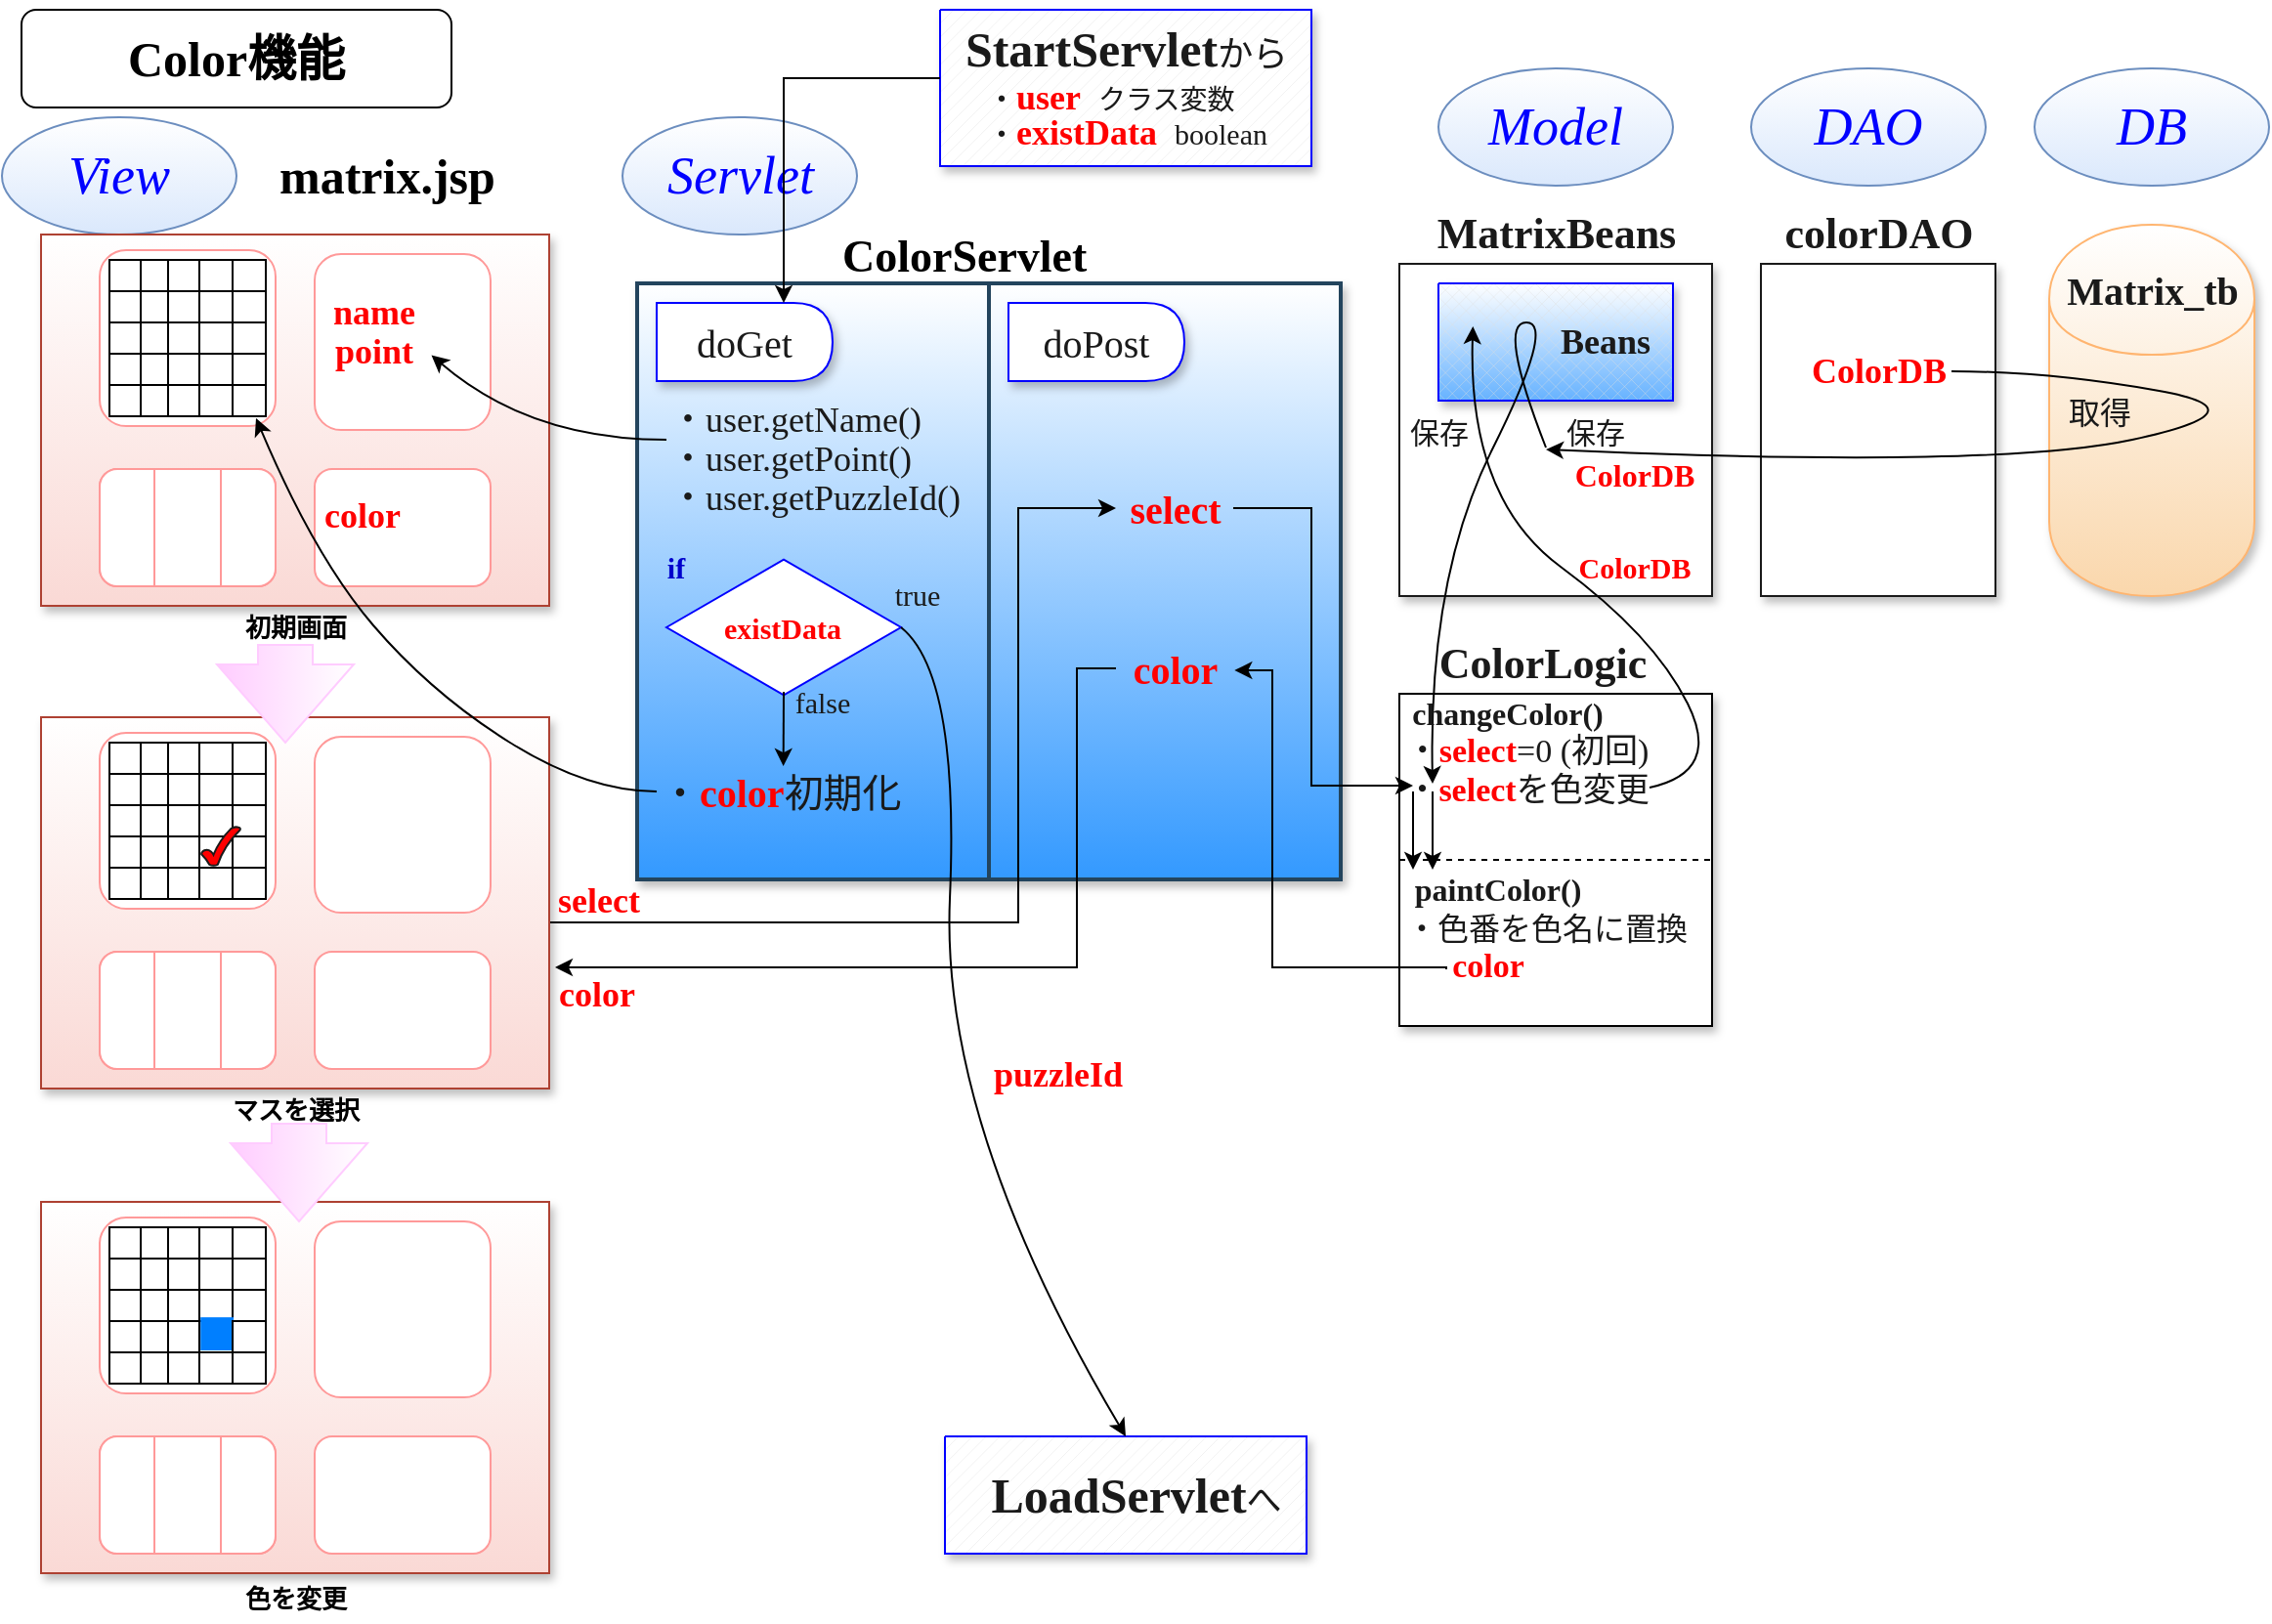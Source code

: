 <mxfile version="13.0.3" type="device"><diagram id="L2CFDxCZ8fD8i-hwTk9_" name="ページ1"><mxGraphModel dx="768" dy="1309" grid="1" gridSize="10" guides="1" tooltips="1" connect="1" arrows="1" fold="1" page="1" pageScale="1" pageWidth="1169" pageHeight="827" math="0" shadow="0"><root><mxCell id="0"/><mxCell id="1" parent="0"/><mxCell id="G0wWPsmYRLUR0lHZJuxk-75" value="" style="rounded=0;whiteSpace=wrap;html=1;fontFamily=Times New Roman;fontSize=25;strokeColor=#ae4132;fillColor=#fad9d5;gradientColor=#ffffff;gradientDirection=north;shadow=1;" parent="1" vertex="1"><mxGeometry x="20" y="-210" width="260" height="190" as="geometry"/></mxCell><mxCell id="Db__KYSSCD4_KZqKHfDW-99" value="" style="rounded=0;whiteSpace=wrap;html=1;strokeColor=#1A1A1A;gradientColor=#ffffff;fontFamily=Times New Roman;fontSize=18;fontColor=#1A1A1A;align=center;shadow=1;" parent="1" vertex="1"><mxGeometry x="715" y="-690" width="160" height="170" as="geometry"/></mxCell><mxCell id="Db__KYSSCD4_KZqKHfDW-39" value="・user クラス変数" style="text;html=1;align=center;verticalAlign=middle;resizable=0;points=[];autosize=1;fontSize=15;fontFamily=Times New Roman;fontColor=#1A1A1A;spacing=0;spacingLeft=0;" parent="1" vertex="1"><mxGeometry x="480" y="-820" width="190" height="85" as="geometry"/></mxCell><mxCell id="Db__KYSSCD4_KZqKHfDW-45" value="" style="verticalLabelPosition=bottom;verticalAlign=top;html=1;shape=mxgraph.basic.patternFillRect;fillStyle=diag;step=5;fillStrokeWidth=0.2;fillStrokeColor=#dddddd;rounded=1;strokeColor=#0000FF;gradientColor=#ffffff;fontFamily=Times New Roman;fontSize=15;fontColor=#1A1A1A;align=center;shadow=1;" parent="Db__KYSSCD4_KZqKHfDW-39" vertex="1"><mxGeometry width="190" height="80" as="geometry"/></mxCell><mxCell id="Db__KYSSCD4_KZqKHfDW-40" value="&lt;font&gt;&lt;span style=&quot;font-size: 15px&quot;&gt;・&lt;/span&gt;&lt;font color=&quot;#ff0000&quot; size=&quot;1&quot;&gt;&lt;b style=&quot;font-size: 18px&quot;&gt;existData&amp;nbsp; &lt;/b&gt;&lt;/font&gt;&lt;span style=&quot;font-size: 15px&quot;&gt;boolean&lt;/span&gt;&lt;/font&gt;" style="text;html=1;align=left;verticalAlign=middle;resizable=0;points=[];autosize=1;fontSize=20;fontFamily=Times New Roman;fontColor=#1A1A1A;spacingTop=0;spacingRight=0;spacingLeft=-6;spacing=0;spacingBottom=6;" parent="Db__KYSSCD4_KZqKHfDW-39" vertex="1"><mxGeometry x="30" y="45" width="150" height="40" as="geometry"/></mxCell><mxCell id="Db__KYSSCD4_KZqKHfDW-37" value="StartServlet&lt;span style=&quot;font-weight: normal&quot;&gt;&lt;font style=&quot;font-size: 18px&quot;&gt;から&lt;/font&gt;&lt;/span&gt;" style="text;html=1;align=center;verticalAlign=middle;resizable=0;points=[];autosize=1;fontSize=25;fontFamily=Times New Roman;fontColor=#1A1A1A;fontStyle=1" parent="Db__KYSSCD4_KZqKHfDW-39" vertex="1"><mxGeometry x="5" width="180" height="40" as="geometry"/></mxCell><mxCell id="Db__KYSSCD4_KZqKHfDW-46" value="・&lt;font color=&quot;#ff0000&quot; size=&quot;1&quot;&gt;&lt;b style=&quot;font-size: 18px&quot;&gt;user&amp;nbsp; &lt;/b&gt;&lt;/font&gt;&lt;font style=&quot;font-size: 14px&quot;&gt;クラス&lt;/font&gt;&lt;font style=&quot;font-size: 14px&quot;&gt;変数&lt;/font&gt;" style="text;html=1;strokeColor=none;fillColor=none;align=left;verticalAlign=middle;whiteSpace=wrap;rounded=0;fontFamily=Times New Roman;fontSize=15;fontColor=#1A1A1A;spacingLeft=3;spacingBottom=4;" parent="Db__KYSSCD4_KZqKHfDW-39" vertex="1"><mxGeometry x="19" y="37" width="140" height="20" as="geometry"/></mxCell><mxCell id="Db__KYSSCD4_KZqKHfDW-23" value="View" style="ellipse;whiteSpace=wrap;html=1;fontFamily=Times New Roman;fontSize=27;align=center;fillColor=#dae8fc;strokeColor=#6c8ebf;gradientColor=#ffffff;gradientDirection=north;fontStyle=2;fontColor=#0000FF;" parent="1" vertex="1"><mxGeometry y="-765" width="120" height="60" as="geometry"/></mxCell><mxCell id="Db__KYSSCD4_KZqKHfDW-19" value="" style="rounded=0;whiteSpace=wrap;html=1;fontFamily=Times New Roman;fontSize=25;strokeColor=#ae4132;fillColor=#fad9d5;gradientColor=#ffffff;gradientDirection=north;shadow=1;" parent="1" vertex="1"><mxGeometry x="20" y="-705" width="260" height="190" as="geometry"/></mxCell><mxCell id="Db__KYSSCD4_KZqKHfDW-1" value="&lt;font style=&quot;font-size: 25px&quot;&gt;Color&lt;font face=&quot;Georgia&quot;&gt;機能&lt;/font&gt;&lt;/font&gt;" style="rounded=1;whiteSpace=wrap;html=1;fontStyle=1;fontFamily=Times New Roman;glass=0;comic=0;labelBackgroundColor=none;" parent="1" vertex="1"><mxGeometry x="10" y="-820" width="220" height="50" as="geometry"/></mxCell><mxCell id="Db__KYSSCD4_KZqKHfDW-15" value="" style="whiteSpace=wrap;html=1;aspect=fixed;fontFamily=Times New Roman;fontSize=25;rounded=1;strokeColor=#FF9999;" parent="1" vertex="1"><mxGeometry x="50" y="-697" width="90" height="90" as="geometry"/></mxCell><mxCell id="Db__KYSSCD4_KZqKHfDW-16" value="" style="whiteSpace=wrap;html=1;aspect=fixed;fontFamily=Times New Roman;fontSize=25;rounded=1;strokeColor=#FF9999;" parent="1" vertex="1"><mxGeometry x="160" y="-695" width="90" height="90" as="geometry"/></mxCell><mxCell id="Db__KYSSCD4_KZqKHfDW-17" value="" style="rounded=1;whiteSpace=wrap;html=1;fontFamily=Times New Roman;fontSize=25;strokeColor=#FF9999;" parent="1" vertex="1"><mxGeometry x="50" y="-585" width="90" height="60" as="geometry"/></mxCell><mxCell id="Db__KYSSCD4_KZqKHfDW-20" value="" style="rounded=1;whiteSpace=wrap;html=1;fontFamily=Times New Roman;fontSize=25;strokeColor=#FF9999;" parent="1" vertex="1"><mxGeometry x="160" y="-585" width="90" height="60" as="geometry"/></mxCell><mxCell id="Db__KYSSCD4_KZqKHfDW-21" value="matrix.jsp" style="text;html=1;strokeColor=none;fillColor=none;align=left;verticalAlign=middle;whiteSpace=wrap;rounded=0;fontFamily=Times New Roman;fontSize=25;fontStyle=1" parent="1" vertex="1"><mxGeometry x="140" y="-755" width="120" height="40" as="geometry"/></mxCell><mxCell id="Db__KYSSCD4_KZqKHfDW-24" value="Servlet" style="ellipse;whiteSpace=wrap;html=1;fontFamily=Times New Roman;fontSize=27;align=center;fillColor=#dae8fc;strokeColor=#6c8ebf;gradientColor=#ffffff;gradientDirection=north;fontStyle=2;fontColor=#0000FF;" parent="1" vertex="1"><mxGeometry x="317.5" y="-765" width="120" height="60" as="geometry"/></mxCell><mxCell id="Db__KYSSCD4_KZqKHfDW-26" value="&lt;font style=&quot;font-size: 23px&quot;&gt;ColorServlet&lt;/font&gt;" style="text;html=1;strokeColor=none;fillColor=none;align=left;verticalAlign=middle;whiteSpace=wrap;rounded=0;fontFamily=Times New Roman;fontSize=25;fontStyle=1" parent="1" vertex="1"><mxGeometry x="427.5" y="-715" width="170" height="40" as="geometry"/></mxCell><mxCell id="Db__KYSSCD4_KZqKHfDW-27" value="" style="shape=process;whiteSpace=wrap;html=1;backgroundOutline=1;rounded=0;strokeColor=#23445d;fontFamily=Times New Roman;fontSize=27;align=left;fillColor=#3399FF;size=0.5;gradientColor=#ffffff;gradientDirection=north;strokeWidth=2;shadow=1;" parent="1" vertex="1"><mxGeometry x="325" y="-680" width="360" height="305" as="geometry"/></mxCell><mxCell id="Db__KYSSCD4_KZqKHfDW-34" value="" style="shape=process;whiteSpace=wrap;html=1;backgroundOutline=1;rounded=1;strokeColor=#FF9999;gradientColor=#ffffff;fontFamily=Times New Roman;fontSize=27;fontColor=#0000FF;align=left;size=0.308;" parent="1" vertex="1"><mxGeometry x="50" y="-585" width="90" height="60" as="geometry"/></mxCell><mxCell id="Db__KYSSCD4_KZqKHfDW-35" value="doGet" style="shape=delay;whiteSpace=wrap;html=1;rounded=1;strokeColor=#0000FF;gradientColor=#ffffff;fontFamily=Times New Roman;fontSize=20;fontColor=#1A1A1A;align=center;shadow=1;" parent="1" vertex="1"><mxGeometry x="335" y="-670" width="90" height="40" as="geometry"/></mxCell><mxCell id="Db__KYSSCD4_KZqKHfDW-36" value="doPost" style="shape=delay;whiteSpace=wrap;html=1;rounded=1;strokeColor=#0000FF;gradientColor=#ffffff;fontFamily=Times New Roman;fontSize=20;fontColor=#1A1A1A;align=center;shadow=1;" parent="1" vertex="1"><mxGeometry x="515" y="-670" width="90" height="40" as="geometry"/></mxCell><mxCell id="Db__KYSSCD4_KZqKHfDW-50" value="&lt;font color=&quot;#ff0000&quot;&gt;existData&lt;/font&gt;" style="html=1;whiteSpace=wrap;aspect=fixed;shape=isoRectangle;rounded=1;strokeColor=#0000FF;gradientColor=#ffffff;fontFamily=Times New Roman;fontSize=15;fontColor=#1A1A1A;align=center;spacingLeft=-1;fontStyle=1" parent="1" vertex="1"><mxGeometry x="340" y="-540" width="120" height="72" as="geometry"/></mxCell><mxCell id="Db__KYSSCD4_KZqKHfDW-51" value="if" style="text;html=1;strokeColor=none;fillColor=none;align=center;verticalAlign=middle;whiteSpace=wrap;rounded=0;fontFamily=Times New Roman;fontSize=15;fontColor=#0000CC;fontStyle=1" parent="1" vertex="1"><mxGeometry x="325" y="-545" width="40" height="20" as="geometry"/></mxCell><mxCell id="Db__KYSSCD4_KZqKHfDW-52" style="edgeStyle=orthogonalEdgeStyle;rounded=0;orthogonalLoop=1;jettySize=auto;html=1;fontFamily=Times New Roman;fontSize=15;fontColor=#1A1A1A;spacingLeft=2;" parent="1" source="Db__KYSSCD4_KZqKHfDW-45" target="Db__KYSSCD4_KZqKHfDW-35" edge="1"><mxGeometry relative="1" as="geometry"><Array as="points"><mxPoint x="400" y="-785"/></Array></mxGeometry></mxCell><mxCell id="Db__KYSSCD4_KZqKHfDW-55" value="false" style="text;html=1;strokeColor=none;fillColor=none;align=center;verticalAlign=middle;whiteSpace=wrap;rounded=0;fontFamily=Times New Roman;fontSize=15;fontColor=#1A1A1A;spacingTop=3;spacing=1;spacingLeft=4;" parent="1" vertex="1"><mxGeometry x="397.5" y="-478" width="40" height="20" as="geometry"/></mxCell><mxCell id="Db__KYSSCD4_KZqKHfDW-56" value="true" style="text;html=1;strokeColor=none;fillColor=none;align=center;verticalAlign=middle;whiteSpace=wrap;rounded=0;fontFamily=Times New Roman;fontSize=15;fontColor=#1A1A1A;spacingTop=3;spacing=1;spacingLeft=4;spacingRight=3;" parent="1" vertex="1"><mxGeometry x="447.5" y="-532.5" width="40" height="20" as="geometry"/></mxCell><mxCell id="Db__KYSSCD4_KZqKHfDW-58" value="・&lt;font color=&quot;#ff0000&quot; style=&quot;font-size: 20px;&quot;&gt;&lt;b style=&quot;font-size: 20px;&quot;&gt;color&lt;/b&gt;&lt;/font&gt;初期化" style="text;html=1;strokeColor=none;fillColor=none;align=left;verticalAlign=middle;whiteSpace=wrap;rounded=0;fontFamily=Times New Roman;fontSize=20;fontColor=#1A1A1A;" parent="1" vertex="1"><mxGeometry x="335" y="-430" width="145" height="20" as="geometry"/></mxCell><mxCell id="Db__KYSSCD4_KZqKHfDW-59" value="・user.getName()" style="text;html=1;strokeColor=none;fillColor=none;align=left;verticalAlign=middle;whiteSpace=wrap;rounded=0;fontFamily=Times New Roman;fontSize=18;fontColor=#1A1A1A;" parent="1" vertex="1"><mxGeometry x="340" y="-620" width="145" height="20" as="geometry"/></mxCell><mxCell id="Db__KYSSCD4_KZqKHfDW-60" value="・user.getPoint()" style="text;html=1;strokeColor=none;fillColor=none;align=left;verticalAlign=middle;whiteSpace=wrap;rounded=0;fontFamily=Times New Roman;fontSize=18;fontColor=#1A1A1A;" parent="1" vertex="1"><mxGeometry x="340" y="-600" width="145" height="20" as="geometry"/></mxCell><mxCell id="Db__KYSSCD4_KZqKHfDW-65" value="・user.getPuzzleId()" style="text;html=1;strokeColor=none;fillColor=none;align=left;verticalAlign=middle;whiteSpace=wrap;rounded=0;fontFamily=Times New Roman;fontSize=18;fontColor=#1A1A1A;" parent="1" vertex="1"><mxGeometry x="340" y="-580" width="160" height="20" as="geometry"/></mxCell><mxCell id="Db__KYSSCD4_KZqKHfDW-75" value="DAO" style="ellipse;whiteSpace=wrap;html=1;fontFamily=Times New Roman;fontSize=27;align=center;fillColor=#dae8fc;strokeColor=#6c8ebf;gradientColor=#ffffff;gradientDirection=north;fontStyle=2;fontColor=#0000FF;" parent="1" vertex="1"><mxGeometry x="895" y="-790" width="120" height="60" as="geometry"/></mxCell><mxCell id="Db__KYSSCD4_KZqKHfDW-76" value="colorDAO" style="text;html=1;align=center;verticalAlign=middle;resizable=0;points=[];autosize=1;fontSize=22;fontFamily=Times New Roman;fontColor=#1A1A1A;fontStyle=1" parent="1" vertex="1"><mxGeometry x="905" y="-720" width="110" height="30" as="geometry"/></mxCell><mxCell id="Db__KYSSCD4_KZqKHfDW-77" value="Model" style="ellipse;whiteSpace=wrap;html=1;fontFamily=Times New Roman;fontSize=27;align=center;fillColor=#dae8fc;strokeColor=#6c8ebf;gradientColor=#ffffff;gradientDirection=north;fontStyle=2;fontColor=#0000FF;" parent="1" vertex="1"><mxGeometry x="735" y="-790" width="120" height="60" as="geometry"/></mxCell><mxCell id="Db__KYSSCD4_KZqKHfDW-78" value="DB" style="ellipse;whiteSpace=wrap;html=1;fontFamily=Times New Roman;fontSize=27;align=center;fillColor=#dae8fc;strokeColor=#6c8ebf;gradientColor=#ffffff;gradientDirection=north;fontStyle=2;fontColor=#0000FF;" parent="1" vertex="1"><mxGeometry x="1040" y="-790" width="120" height="60" as="geometry"/></mxCell><mxCell id="Db__KYSSCD4_KZqKHfDW-80" value="" style="shape=cylinder;whiteSpace=wrap;html=1;boundedLbl=1;backgroundOutline=1;rounded=1;strokeColor=#FFB570;fontFamily=Times New Roman;fontSize=20;align=center;fillColor=#fad7ac;gradientDirection=north;gradientColor=#ffffff;shadow=1;" parent="1" vertex="1"><mxGeometry x="1047.5" y="-710" width="105" height="190" as="geometry"/></mxCell><mxCell id="Db__KYSSCD4_KZqKHfDW-82" value="Matrix_tb" style="text;html=1;align=center;verticalAlign=middle;resizable=0;points=[];autosize=1;fontSize=20;fontFamily=Times New Roman;fontColor=#1A1A1A;fontStyle=1;spacingTop=6;" parent="1" vertex="1"><mxGeometry x="1050" y="-700" width="100" height="40" as="geometry"/></mxCell><mxCell id="Db__KYSSCD4_KZqKHfDW-83" value="" style="rounded=0;whiteSpace=wrap;html=1;strokeColor=#1A1A1A;gradientColor=#ffffff;fontFamily=Times New Roman;fontSize=20;fontColor=#1A1A1A;align=center;shadow=1;" parent="1" vertex="1"><mxGeometry x="900" y="-690" width="120" height="170" as="geometry"/></mxCell><mxCell id="Db__KYSSCD4_KZqKHfDW-84" value="ColorDB" style="text;html=1;align=center;verticalAlign=middle;resizable=0;points=[];autosize=1;fontSize=18;fontFamily=Times New Roman;fontColor=#FF0000;fontStyle=1" parent="1" vertex="1"><mxGeometry x="920" y="-650" width="80" height="30" as="geometry"/></mxCell><mxCell id="Db__KYSSCD4_KZqKHfDW-98" value="" style="curved=1;endArrow=classic;html=1;fontFamily=Times New Roman;fontSize=18;fontColor=#1A1A1A;" parent="1" edge="1"><mxGeometry width="50" height="50" relative="1" as="geometry"><mxPoint x="997.5" y="-635" as="sourcePoint"/><mxPoint x="790" y="-595" as="targetPoint"/><Array as="points"><mxPoint x="1047.5" y="-635"/><mxPoint x="1160" y="-615"/><mxPoint x="1020" y="-585"/></Array></mxGeometry></mxCell><mxCell id="Db__KYSSCD4_KZqKHfDW-100" value="" style="verticalLabelPosition=bottom;verticalAlign=top;html=1;shape=mxgraph.basic.patternFillRect;fillStyle=diagGrid;step=5;fillStrokeWidth=0.2;fillStrokeColor=#dddddd;rounded=1;strokeColor=#0000FF;gradientColor=#66B2FF;fontFamily=Times New Roman;fontSize=18;fontColor=#1A1A1A;align=center;gradientDirection=south;shadow=1;" parent="1" vertex="1"><mxGeometry x="735" y="-680" width="120" height="60" as="geometry"/></mxCell><mxCell id="Db__KYSSCD4_KZqKHfDW-101" value="MatrixBeans" style="text;html=1;align=center;verticalAlign=middle;resizable=0;points=[];autosize=1;fontSize=22;fontFamily=Times New Roman;fontColor=#1A1A1A;fontStyle=1" parent="1" vertex="1"><mxGeometry x="725" y="-720" width="140" height="30" as="geometry"/></mxCell><mxCell id="Db__KYSSCD4_KZqKHfDW-102" value="取得" style="text;html=1;align=center;verticalAlign=middle;resizable=0;points=[];autosize=1;fontSize=16;fontFamily=Times New Roman;fontColor=#1A1A1A;spacingTop=1;" parent="1" vertex="1"><mxGeometry x="1047.5" y="-630" width="50" height="30" as="geometry"/></mxCell><mxCell id="Db__KYSSCD4_KZqKHfDW-109" value="" style="rounded=0;whiteSpace=wrap;html=1;shadow=1;" parent="1" vertex="1"><mxGeometry x="715" y="-470" width="160" height="170" as="geometry"/></mxCell><mxCell id="Db__KYSSCD4_KZqKHfDW-110" value="ColorLogic" style="text;html=1;align=center;verticalAlign=middle;resizable=0;points=[];autosize=1;fontSize=22;fontFamily=Times New Roman;fontColor=#1A1A1A;fontStyle=1;spacingLeft=5;" parent="1" vertex="1"><mxGeometry x="720" y="-500" width="130" height="30" as="geometry"/></mxCell><mxCell id="Db__KYSSCD4_KZqKHfDW-108" value="" style="curved=1;endArrow=classic;html=1;fontFamily=Times New Roman;fontSize=18;fontColor=#1A1A1A;" parent="1" edge="1"><mxGeometry width="50" height="50" relative="1" as="geometry"><mxPoint x="790" y="-596" as="sourcePoint"/><mxPoint x="732" y="-424" as="targetPoint"/><Array as="points"><mxPoint x="765" y="-660"/><mxPoint x="795" y="-660"/><mxPoint x="730" y="-530"/></Array></mxGeometry></mxCell><mxCell id="Db__KYSSCD4_KZqKHfDW-111" value="Beans" style="text;html=1;align=center;verticalAlign=middle;resizable=0;points=[];autosize=1;fontSize=18;fontFamily=Times New Roman;fontColor=#1A1A1A;fontStyle=1" parent="1" vertex="1"><mxGeometry x="790" y="-665" width="60" height="30" as="geometry"/></mxCell><mxCell id="Db__KYSSCD4_KZqKHfDW-112" value="保存" style="text;html=1;align=center;verticalAlign=middle;resizable=0;points=[];autosize=1;fontSize=15;fontFamily=Times New Roman;fontColor=#1A1A1A;spacingTop=1;" parent="1" vertex="1"><mxGeometry x="790" y="-615" width="50" height="20" as="geometry"/></mxCell><mxCell id="Db__KYSSCD4_KZqKHfDW-113" value="changeColor()" style="text;html=1;align=center;verticalAlign=middle;resizable=0;points=[];autosize=1;fontSize=16;fontFamily=Times New Roman;fontColor=#1A1A1A;fontStyle=1" parent="1" vertex="1"><mxGeometry x="715" y="-470" width="110" height="20" as="geometry"/></mxCell><mxCell id="Db__KYSSCD4_KZqKHfDW-114" value="・&lt;font color=&quot;#ff0000&quot; style=&quot;font-size: 17px;&quot;&gt;&lt;b style=&quot;font-size: 17px;&quot;&gt;select&lt;/b&gt;&lt;/font&gt;=0 (初回)" style="text;html=1;align=center;verticalAlign=middle;resizable=0;points=[];autosize=1;fontSize=17;fontFamily=Times New Roman;fontColor=#1A1A1A;" parent="1" vertex="1"><mxGeometry x="710" y="-455" width="140" height="30" as="geometry"/></mxCell><mxCell id="Db__KYSSCD4_KZqKHfDW-115" value="・&lt;font color=&quot;#ff0000&quot; style=&quot;font-size: 17px;&quot;&gt;&lt;b style=&quot;font-size: 17px;&quot;&gt;select&lt;/b&gt;&lt;/font&gt;を色変更" style="text;html=1;align=center;verticalAlign=middle;resizable=0;points=[];autosize=1;fontSize=17;fontFamily=Times New Roman;fontColor=#1A1A1A;" parent="1" vertex="1"><mxGeometry x="710" y="-435" width="140" height="30" as="geometry"/></mxCell><mxCell id="Db__KYSSCD4_KZqKHfDW-116" value="" style="endArrow=none;dashed=1;html=1;fontFamily=Times New Roman;fontSize=16;fontColor=#1A1A1A;spacingBottom=5;exitX=0;exitY=0.5;exitDx=0;exitDy=0;entryX=1;entryY=0.5;entryDx=0;entryDy=0;" parent="1" source="Db__KYSSCD4_KZqKHfDW-109" target="Db__KYSSCD4_KZqKHfDW-109" edge="1"><mxGeometry width="50" height="50" relative="1" as="geometry"><mxPoint x="715" y="-400" as="sourcePoint"/><mxPoint x="864" y="-405" as="targetPoint"/><Array as="points"/></mxGeometry></mxCell><mxCell id="Db__KYSSCD4_KZqKHfDW-117" value="paintColor()" style="text;html=1;align=center;verticalAlign=middle;resizable=0;points=[];autosize=1;fontSize=16;fontFamily=Times New Roman;fontColor=#1A1A1A;fontStyle=1" parent="1" vertex="1"><mxGeometry x="715" y="-380" width="100" height="20" as="geometry"/></mxCell><mxCell id="Db__KYSSCD4_KZqKHfDW-118" value="" style="endArrow=classic;html=1;fontFamily=Times New Roman;fontSize=16;fontColor=#1A1A1A;" parent="1" edge="1"><mxGeometry width="50" height="50" relative="1" as="geometry"><mxPoint x="722" y="-420" as="sourcePoint"/><mxPoint x="722" y="-380" as="targetPoint"/></mxGeometry></mxCell><mxCell id="Db__KYSSCD4_KZqKHfDW-119" value="" style="endArrow=classic;html=1;fontFamily=Times New Roman;fontSize=16;fontColor=#1A1A1A;" parent="1" edge="1"><mxGeometry width="50" height="50" relative="1" as="geometry"><mxPoint x="732" y="-420" as="sourcePoint"/><mxPoint x="732" y="-380" as="targetPoint"/></mxGeometry></mxCell><mxCell id="Db__KYSSCD4_KZqKHfDW-120" value="・色番を色名に置換" style="text;html=1;align=center;verticalAlign=middle;resizable=0;points=[];autosize=1;fontSize=16;fontFamily=Times New Roman;fontColor=#1A1A1A;" parent="1" vertex="1"><mxGeometry x="710" y="-360" width="160" height="20" as="geometry"/></mxCell><mxCell id="G0wWPsmYRLUR0lHZJuxk-129" value="" style="edgeStyle=orthogonalEdgeStyle;rounded=0;orthogonalLoop=1;jettySize=auto;html=1;fontFamily=Times New Roman;fontSize=20;fontColor=#FF0000;entryX=1.011;entryY=0.533;entryDx=0;entryDy=0;entryPerimeter=0;" parent="1" target="G0wWPsmYRLUR0lHZJuxk-127" edge="1"><mxGeometry relative="1" as="geometry"><mxPoint x="739" y="-329" as="sourcePoint"/><mxPoint x="649.08" y="-482.105" as="targetPoint"/><Array as="points"><mxPoint x="739" y="-330"/><mxPoint x="650" y="-330"/><mxPoint x="650" y="-482"/></Array></mxGeometry></mxCell><mxCell id="Db__KYSSCD4_KZqKHfDW-121" value="&lt;b style=&quot;font-size: 17px;&quot;&gt;color&lt;/b&gt;" style="text;html=1;align=center;verticalAlign=middle;resizable=0;points=[];autosize=1;fontSize=17;fontFamily=Times New Roman;fontColor=#FF0000;" parent="1" vertex="1"><mxGeometry x="735" y="-345" width="50" height="30" as="geometry"/></mxCell><mxCell id="Db__KYSSCD4_KZqKHfDW-123" value="" style="verticalLabelPosition=bottom;verticalAlign=top;html=1;shape=mxgraph.basic.patternFillRect;fillStyle=diag;step=5;fillStrokeWidth=0.2;fillStrokeColor=#dddddd;fontColor=#0000FF;strokeColor=#0000FF;shadow=1;" parent="1" vertex="1"><mxGeometry x="482.5" y="-90" width="185" height="60" as="geometry"/></mxCell><mxCell id="Db__KYSSCD4_KZqKHfDW-124" value="&lt;font&gt;&lt;font style=&quot;font-size: 25px&quot;&gt;LoadServlet&lt;/font&gt;&lt;span style=&quot;font-weight: normal&quot;&gt;&lt;font style=&quot;font-size: 18px&quot;&gt;へ&lt;/font&gt;&lt;/span&gt;&lt;/font&gt;" style="text;html=1;align=center;verticalAlign=middle;resizable=0;points=[];autosize=1;fontSize=25;fontFamily=Times New Roman;fontColor=#1A1A1A;shadow=1;fontStyle=1" parent="1" vertex="1"><mxGeometry x="500" y="-80" width="160" height="40" as="geometry"/></mxCell><mxCell id="G0wWPsmYRLUR0lHZJuxk-124" style="edgeStyle=orthogonalEdgeStyle;rounded=0;orthogonalLoop=1;jettySize=auto;html=1;fontFamily=Times New Roman;fontSize=16;fontColor=#FF0000;" parent="1" source="G0wWPsmYRLUR0lHZJuxk-38" target="G0wWPsmYRLUR0lHZJuxk-125" edge="1"><mxGeometry relative="1" as="geometry"><mxPoint x="530" y="-560" as="targetPoint"/><Array as="points"><mxPoint x="520" y="-353"/><mxPoint x="520" y="-565"/></Array></mxGeometry></mxCell><mxCell id="G0wWPsmYRLUR0lHZJuxk-38" value="" style="rounded=0;whiteSpace=wrap;html=1;fontFamily=Times New Roman;fontSize=25;strokeColor=#ae4132;fillColor=#fad9d5;gradientColor=#ffffff;gradientDirection=north;shadow=1;" parent="1" vertex="1"><mxGeometry x="20" y="-458" width="260" height="190" as="geometry"/></mxCell><mxCell id="G0wWPsmYRLUR0lHZJuxk-39" value="" style="whiteSpace=wrap;html=1;aspect=fixed;fontFamily=Times New Roman;fontSize=25;rounded=1;strokeColor=#FF9999;" parent="1" vertex="1"><mxGeometry x="50" y="-450" width="90" height="90" as="geometry"/></mxCell><mxCell id="G0wWPsmYRLUR0lHZJuxk-40" value="" style="whiteSpace=wrap;html=1;aspect=fixed;fontFamily=Times New Roman;fontSize=25;rounded=1;strokeColor=#FF9999;" parent="1" vertex="1"><mxGeometry x="160" y="-448" width="90" height="90" as="geometry"/></mxCell><mxCell id="G0wWPsmYRLUR0lHZJuxk-41" value="" style="rounded=1;whiteSpace=wrap;html=1;fontFamily=Times New Roman;fontSize=25;strokeColor=#FF9999;" parent="1" vertex="1"><mxGeometry x="50" y="-338" width="90" height="60" as="geometry"/></mxCell><mxCell id="G0wWPsmYRLUR0lHZJuxk-42" value="" style="rounded=1;whiteSpace=wrap;html=1;fontFamily=Times New Roman;fontSize=25;strokeColor=#FF9999;" parent="1" vertex="1"><mxGeometry x="160" y="-338" width="90" height="60" as="geometry"/></mxCell><mxCell id="G0wWPsmYRLUR0lHZJuxk-43" value="" style="shape=process;whiteSpace=wrap;html=1;backgroundOutline=1;rounded=1;strokeColor=#FF9999;gradientColor=#ffffff;fontFamily=Times New Roman;fontSize=27;fontColor=#0000FF;align=left;size=0.308;" parent="1" vertex="1"><mxGeometry x="50" y="-338" width="90" height="60" as="geometry"/></mxCell><mxCell id="G0wWPsmYRLUR0lHZJuxk-76" value="" style="whiteSpace=wrap;html=1;aspect=fixed;fontFamily=Times New Roman;fontSize=25;rounded=1;strokeColor=#FF9999;" parent="1" vertex="1"><mxGeometry x="50" y="-202" width="90" height="90" as="geometry"/></mxCell><mxCell id="G0wWPsmYRLUR0lHZJuxk-77" value="" style="whiteSpace=wrap;html=1;aspect=fixed;fontFamily=Times New Roman;fontSize=25;rounded=1;strokeColor=#FF9999;" parent="1" vertex="1"><mxGeometry x="160" y="-200" width="90" height="90" as="geometry"/></mxCell><mxCell id="G0wWPsmYRLUR0lHZJuxk-78" value="" style="rounded=1;whiteSpace=wrap;html=1;fontFamily=Times New Roman;fontSize=25;strokeColor=#FF9999;" parent="1" vertex="1"><mxGeometry x="50" y="-90" width="90" height="60" as="geometry"/></mxCell><mxCell id="G0wWPsmYRLUR0lHZJuxk-79" value="" style="rounded=1;whiteSpace=wrap;html=1;fontFamily=Times New Roman;fontSize=25;strokeColor=#FF9999;" parent="1" vertex="1"><mxGeometry x="160" y="-90" width="90" height="60" as="geometry"/></mxCell><mxCell id="G0wWPsmYRLUR0lHZJuxk-80" value="" style="shape=process;whiteSpace=wrap;html=1;backgroundOutline=1;rounded=1;strokeColor=#FF9999;gradientColor=#ffffff;fontFamily=Times New Roman;fontSize=27;fontColor=#0000FF;align=left;size=0.308;" parent="1" vertex="1"><mxGeometry x="50" y="-90" width="90" height="60" as="geometry"/></mxCell><mxCell id="G0wWPsmYRLUR0lHZJuxk-112" value="初期画面" style="text;html=1;align=center;verticalAlign=middle;resizable=0;points=[];autosize=1;fontStyle=1;spacingTop=2;fontSize=13;" parent="1" vertex="1"><mxGeometry x="115" y="-515" width="70" height="20" as="geometry"/></mxCell><mxCell id="G0wWPsmYRLUR0lHZJuxk-113" value="" style="html=1;shadow=0;dashed=0;align=center;verticalAlign=middle;shape=mxgraph.arrows2.arrow;dy=0.6;dx=40;direction=south;notch=0;strokeColor=#FFCCFF;strokeWidth=1;fillColor=#FFCCFF;gradientColor=#ffffff;gradientDirection=north;" parent="1" vertex="1"><mxGeometry x="110" y="-495" width="70" height="50" as="geometry"/></mxCell><mxCell id="G0wWPsmYRLUR0lHZJuxk-114" value="" style="html=1;shadow=0;dashed=0;align=center;verticalAlign=middle;shape=mxgraph.arrows2.arrow;dy=0.6;dx=40;direction=south;notch=0;strokeColor=#FFCCFF;strokeWidth=1;fillColor=#FFCCFF;gradientColor=#ffffff;gradientDirection=north;" parent="1" vertex="1"><mxGeometry x="117" y="-250" width="70" height="50" as="geometry"/></mxCell><mxCell id="G0wWPsmYRLUR0lHZJuxk-115" value="マスを選択" style="text;html=1;align=center;verticalAlign=middle;resizable=0;points=[];autosize=1;fontStyle=1;spacingBottom=4;fontSize=13;" parent="1" vertex="1"><mxGeometry x="110" y="-270" width="80" height="30" as="geometry"/></mxCell><mxCell id="G0wWPsmYRLUR0lHZJuxk-116" value="" style="verticalLabelPosition=bottom;verticalAlign=top;html=1;shape=mxgraph.basic.tick;strokeColor=#1A1A1A;strokeWidth=1;fillColor=#FF0000;gradientColor=none;gradientDirection=east;spacingBottom=0;spacingTop=8;" parent="1" vertex="1"><mxGeometry x="100" y="-402" width="20" height="17" as="geometry"/></mxCell><mxCell id="G0wWPsmYRLUR0lHZJuxk-117" value="" style="whiteSpace=wrap;html=1;aspect=fixed;strokeColor=#1A1A1A;strokeWidth=1;fillColor=#3399FF;gradientColor=none;spacingBottom=9;spacingTop=-10;verticalAlign=bottom;" parent="1" vertex="1"><mxGeometry x="102.5" y="-145" width="15" height="15" as="geometry"/></mxCell><mxCell id="G0wWPsmYRLUR0lHZJuxk-1" value="" style="html=1;whiteSpace=wrap;container=1;collapsible=0;childLayout=tableLayout;strokeColor=#FFCCFF;strokeWidth=1;" parent="1" vertex="1"><mxGeometry x="55" y="-692" width="80" height="80" as="geometry"/></mxCell><mxCell id="G0wWPsmYRLUR0lHZJuxk-32" style="html=1;whiteSpace=wrap;collapsible=0;dropTarget=0;pointerEvents=0;fillColor=none;strokeColor=none;points=[[0,0.5],[1,0.5]];portConstraint=eastwest;" parent="G0wWPsmYRLUR0lHZJuxk-1" vertex="1"><mxGeometry width="80" height="16" as="geometry"/></mxCell><mxCell id="G0wWPsmYRLUR0lHZJuxk-33" style="shape=partialRectangle;html=1;whiteSpace=wrap;connectable=0;fillColor=none;" parent="G0wWPsmYRLUR0lHZJuxk-32" vertex="1"><mxGeometry width="16" height="16" as="geometry"/></mxCell><mxCell id="G0wWPsmYRLUR0lHZJuxk-34" style="shape=partialRectangle;html=1;whiteSpace=wrap;connectable=0;fillColor=none;" parent="G0wWPsmYRLUR0lHZJuxk-32" vertex="1"><mxGeometry x="16" width="14" height="16" as="geometry"/></mxCell><mxCell id="G0wWPsmYRLUR0lHZJuxk-35" style="shape=partialRectangle;html=1;whiteSpace=wrap;connectable=0;fillColor=none;" parent="G0wWPsmYRLUR0lHZJuxk-32" vertex="1"><mxGeometry x="30" width="16" height="16" as="geometry"/></mxCell><mxCell id="G0wWPsmYRLUR0lHZJuxk-36" style="shape=partialRectangle;html=1;whiteSpace=wrap;connectable=0;fillColor=none;" parent="G0wWPsmYRLUR0lHZJuxk-32" vertex="1"><mxGeometry x="46" width="17" height="16" as="geometry"/></mxCell><mxCell id="G0wWPsmYRLUR0lHZJuxk-37" style="shape=partialRectangle;html=1;whiteSpace=wrap;connectable=0;fillColor=none;" parent="G0wWPsmYRLUR0lHZJuxk-32" vertex="1"><mxGeometry x="63" width="17" height="16" as="geometry"/></mxCell><mxCell id="G0wWPsmYRLUR0lHZJuxk-26" style="html=1;whiteSpace=wrap;collapsible=0;dropTarget=0;pointerEvents=0;fillColor=none;strokeColor=none;points=[[0,0.5],[1,0.5]];portConstraint=eastwest;" parent="G0wWPsmYRLUR0lHZJuxk-1" vertex="1"><mxGeometry y="16" width="80" height="16" as="geometry"/></mxCell><mxCell id="G0wWPsmYRLUR0lHZJuxk-27" style="shape=partialRectangle;html=1;whiteSpace=wrap;connectable=0;fillColor=none;" parent="G0wWPsmYRLUR0lHZJuxk-26" vertex="1"><mxGeometry width="16" height="16" as="geometry"/></mxCell><mxCell id="G0wWPsmYRLUR0lHZJuxk-28" style="shape=partialRectangle;html=1;whiteSpace=wrap;connectable=0;fillColor=none;" parent="G0wWPsmYRLUR0lHZJuxk-26" vertex="1"><mxGeometry x="16" width="14" height="16" as="geometry"/></mxCell><mxCell id="G0wWPsmYRLUR0lHZJuxk-29" style="shape=partialRectangle;html=1;whiteSpace=wrap;connectable=0;fillColor=none;" parent="G0wWPsmYRLUR0lHZJuxk-26" vertex="1"><mxGeometry x="30" width="16" height="16" as="geometry"/></mxCell><mxCell id="G0wWPsmYRLUR0lHZJuxk-30" style="shape=partialRectangle;html=1;whiteSpace=wrap;connectable=0;fillColor=none;" parent="G0wWPsmYRLUR0lHZJuxk-26" vertex="1"><mxGeometry x="46" width="17" height="16" as="geometry"/></mxCell><mxCell id="G0wWPsmYRLUR0lHZJuxk-31" style="shape=partialRectangle;html=1;whiteSpace=wrap;connectable=0;fillColor=none;" parent="G0wWPsmYRLUR0lHZJuxk-26" vertex="1"><mxGeometry x="63" width="17" height="16" as="geometry"/></mxCell><mxCell id="G0wWPsmYRLUR0lHZJuxk-20" style="html=1;whiteSpace=wrap;collapsible=0;dropTarget=0;pointerEvents=0;fillColor=none;strokeColor=none;points=[[0,0.5],[1,0.5]];portConstraint=eastwest;" parent="G0wWPsmYRLUR0lHZJuxk-1" vertex="1"><mxGeometry y="32" width="80" height="16" as="geometry"/></mxCell><mxCell id="G0wWPsmYRLUR0lHZJuxk-21" style="shape=partialRectangle;html=1;whiteSpace=wrap;connectable=0;fillColor=none;" parent="G0wWPsmYRLUR0lHZJuxk-20" vertex="1"><mxGeometry width="16" height="16" as="geometry"/></mxCell><mxCell id="G0wWPsmYRLUR0lHZJuxk-22" style="shape=partialRectangle;html=1;whiteSpace=wrap;connectable=0;fillColor=none;" parent="G0wWPsmYRLUR0lHZJuxk-20" vertex="1"><mxGeometry x="16" width="14" height="16" as="geometry"/></mxCell><mxCell id="G0wWPsmYRLUR0lHZJuxk-23" style="shape=partialRectangle;html=1;whiteSpace=wrap;connectable=0;fillColor=none;" parent="G0wWPsmYRLUR0lHZJuxk-20" vertex="1"><mxGeometry x="30" width="16" height="16" as="geometry"/></mxCell><mxCell id="G0wWPsmYRLUR0lHZJuxk-24" style="shape=partialRectangle;html=1;whiteSpace=wrap;connectable=0;fillColor=none;" parent="G0wWPsmYRLUR0lHZJuxk-20" vertex="1"><mxGeometry x="46" width="17" height="16" as="geometry"/></mxCell><mxCell id="G0wWPsmYRLUR0lHZJuxk-25" style="shape=partialRectangle;html=1;whiteSpace=wrap;connectable=0;fillColor=none;" parent="G0wWPsmYRLUR0lHZJuxk-20" vertex="1"><mxGeometry x="63" width="17" height="16" as="geometry"/></mxCell><mxCell id="G0wWPsmYRLUR0lHZJuxk-2" value="" style="html=1;whiteSpace=wrap;collapsible=0;dropTarget=0;pointerEvents=0;fillColor=none;strokeColor=none;points=[[0,0.5],[1,0.5]];portConstraint=eastwest;" parent="G0wWPsmYRLUR0lHZJuxk-1" vertex="1"><mxGeometry y="48" width="80" height="16" as="geometry"/></mxCell><mxCell id="G0wWPsmYRLUR0lHZJuxk-3" value="" style="shape=partialRectangle;html=1;whiteSpace=wrap;connectable=0;fillColor=none;" parent="G0wWPsmYRLUR0lHZJuxk-2" vertex="1"><mxGeometry width="16" height="16" as="geometry"/></mxCell><mxCell id="G0wWPsmYRLUR0lHZJuxk-4" value="" style="shape=partialRectangle;html=1;whiteSpace=wrap;connectable=0;fillColor=none;" parent="G0wWPsmYRLUR0lHZJuxk-2" vertex="1"><mxGeometry x="16" width="14" height="16" as="geometry"/></mxCell><mxCell id="G0wWPsmYRLUR0lHZJuxk-5" value="" style="shape=partialRectangle;html=1;whiteSpace=wrap;connectable=0;fillColor=none;" parent="G0wWPsmYRLUR0lHZJuxk-2" vertex="1"><mxGeometry x="30" width="16" height="16" as="geometry"/></mxCell><mxCell id="G0wWPsmYRLUR0lHZJuxk-14" style="shape=partialRectangle;html=1;whiteSpace=wrap;connectable=0;fillColor=none;" parent="G0wWPsmYRLUR0lHZJuxk-2" vertex="1"><mxGeometry x="46" width="17" height="16" as="geometry"/></mxCell><mxCell id="G0wWPsmYRLUR0lHZJuxk-17" style="shape=partialRectangle;html=1;whiteSpace=wrap;connectable=0;fillColor=none;" parent="G0wWPsmYRLUR0lHZJuxk-2" vertex="1"><mxGeometry x="63" width="17" height="16" as="geometry"/></mxCell><mxCell id="G0wWPsmYRLUR0lHZJuxk-6" value="" style="html=1;whiteSpace=wrap;collapsible=0;dropTarget=0;pointerEvents=0;fillColor=none;strokeColor=none;points=[[0,0.5],[1,0.5]];portConstraint=eastwest;" parent="G0wWPsmYRLUR0lHZJuxk-1" vertex="1"><mxGeometry y="64" width="80" height="16" as="geometry"/></mxCell><mxCell id="G0wWPsmYRLUR0lHZJuxk-7" value="" style="shape=partialRectangle;html=1;whiteSpace=wrap;connectable=0;fillColor=none;" parent="G0wWPsmYRLUR0lHZJuxk-6" vertex="1"><mxGeometry width="16" height="16" as="geometry"/></mxCell><mxCell id="G0wWPsmYRLUR0lHZJuxk-8" value="" style="shape=partialRectangle;html=1;whiteSpace=wrap;connectable=0;fillColor=none;" parent="G0wWPsmYRLUR0lHZJuxk-6" vertex="1"><mxGeometry x="16" width="14" height="16" as="geometry"/></mxCell><mxCell id="G0wWPsmYRLUR0lHZJuxk-9" value="" style="shape=partialRectangle;html=1;whiteSpace=wrap;connectable=0;fillColor=none;" parent="G0wWPsmYRLUR0lHZJuxk-6" vertex="1"><mxGeometry x="30" width="16" height="16" as="geometry"/></mxCell><mxCell id="G0wWPsmYRLUR0lHZJuxk-15" style="shape=partialRectangle;html=1;whiteSpace=wrap;connectable=0;fillColor=none;" parent="G0wWPsmYRLUR0lHZJuxk-6" vertex="1"><mxGeometry x="46" width="17" height="16" as="geometry"/></mxCell><mxCell id="G0wWPsmYRLUR0lHZJuxk-18" style="shape=partialRectangle;html=1;whiteSpace=wrap;connectable=0;fillColor=none;" parent="G0wWPsmYRLUR0lHZJuxk-6" vertex="1"><mxGeometry x="63" width="17" height="16" as="geometry"/></mxCell><mxCell id="G0wWPsmYRLUR0lHZJuxk-44" value="" style="html=1;whiteSpace=wrap;container=1;collapsible=0;childLayout=tableLayout;strokeColor=#FFCCFF;strokeWidth=1;" parent="1" vertex="1"><mxGeometry x="55" y="-445" width="80" height="80" as="geometry"/></mxCell><mxCell id="G0wWPsmYRLUR0lHZJuxk-45" style="html=1;whiteSpace=wrap;collapsible=0;dropTarget=0;pointerEvents=0;fillColor=none;strokeColor=none;points=[[0,0.5],[1,0.5]];portConstraint=eastwest;" parent="G0wWPsmYRLUR0lHZJuxk-44" vertex="1"><mxGeometry width="80" height="16" as="geometry"/></mxCell><mxCell id="G0wWPsmYRLUR0lHZJuxk-46" style="shape=partialRectangle;html=1;whiteSpace=wrap;connectable=0;fillColor=none;" parent="G0wWPsmYRLUR0lHZJuxk-45" vertex="1"><mxGeometry width="16" height="16" as="geometry"/></mxCell><mxCell id="G0wWPsmYRLUR0lHZJuxk-47" style="shape=partialRectangle;html=1;whiteSpace=wrap;connectable=0;fillColor=none;" parent="G0wWPsmYRLUR0lHZJuxk-45" vertex="1"><mxGeometry x="16" width="14" height="16" as="geometry"/></mxCell><mxCell id="G0wWPsmYRLUR0lHZJuxk-48" style="shape=partialRectangle;html=1;whiteSpace=wrap;connectable=0;fillColor=none;" parent="G0wWPsmYRLUR0lHZJuxk-45" vertex="1"><mxGeometry x="30" width="16" height="16" as="geometry"/></mxCell><mxCell id="G0wWPsmYRLUR0lHZJuxk-49" style="shape=partialRectangle;html=1;whiteSpace=wrap;connectable=0;fillColor=none;" parent="G0wWPsmYRLUR0lHZJuxk-45" vertex="1"><mxGeometry x="46" width="17" height="16" as="geometry"/></mxCell><mxCell id="G0wWPsmYRLUR0lHZJuxk-50" style="shape=partialRectangle;html=1;whiteSpace=wrap;connectable=0;fillColor=none;" parent="G0wWPsmYRLUR0lHZJuxk-45" vertex="1"><mxGeometry x="63" width="17" height="16" as="geometry"/></mxCell><mxCell id="G0wWPsmYRLUR0lHZJuxk-51" style="html=1;whiteSpace=wrap;collapsible=0;dropTarget=0;pointerEvents=0;fillColor=none;strokeColor=none;points=[[0,0.5],[1,0.5]];portConstraint=eastwest;" parent="G0wWPsmYRLUR0lHZJuxk-44" vertex="1"><mxGeometry y="16" width="80" height="16" as="geometry"/></mxCell><mxCell id="G0wWPsmYRLUR0lHZJuxk-52" style="shape=partialRectangle;html=1;whiteSpace=wrap;connectable=0;fillColor=none;" parent="G0wWPsmYRLUR0lHZJuxk-51" vertex="1"><mxGeometry width="16" height="16" as="geometry"/></mxCell><mxCell id="G0wWPsmYRLUR0lHZJuxk-53" style="shape=partialRectangle;html=1;whiteSpace=wrap;connectable=0;fillColor=none;" parent="G0wWPsmYRLUR0lHZJuxk-51" vertex="1"><mxGeometry x="16" width="14" height="16" as="geometry"/></mxCell><mxCell id="G0wWPsmYRLUR0lHZJuxk-54" style="shape=partialRectangle;html=1;whiteSpace=wrap;connectable=0;fillColor=none;" parent="G0wWPsmYRLUR0lHZJuxk-51" vertex="1"><mxGeometry x="30" width="16" height="16" as="geometry"/></mxCell><mxCell id="G0wWPsmYRLUR0lHZJuxk-55" style="shape=partialRectangle;html=1;whiteSpace=wrap;connectable=0;fillColor=none;" parent="G0wWPsmYRLUR0lHZJuxk-51" vertex="1"><mxGeometry x="46" width="17" height="16" as="geometry"/></mxCell><mxCell id="G0wWPsmYRLUR0lHZJuxk-56" style="shape=partialRectangle;html=1;whiteSpace=wrap;connectable=0;fillColor=none;" parent="G0wWPsmYRLUR0lHZJuxk-51" vertex="1"><mxGeometry x="63" width="17" height="16" as="geometry"/></mxCell><mxCell id="G0wWPsmYRLUR0lHZJuxk-57" style="html=1;whiteSpace=wrap;collapsible=0;dropTarget=0;pointerEvents=0;fillColor=none;strokeColor=none;points=[[0,0.5],[1,0.5]];portConstraint=eastwest;" parent="G0wWPsmYRLUR0lHZJuxk-44" vertex="1"><mxGeometry y="32" width="80" height="16" as="geometry"/></mxCell><mxCell id="G0wWPsmYRLUR0lHZJuxk-58" style="shape=partialRectangle;html=1;whiteSpace=wrap;connectable=0;fillColor=none;" parent="G0wWPsmYRLUR0lHZJuxk-57" vertex="1"><mxGeometry width="16" height="16" as="geometry"/></mxCell><mxCell id="G0wWPsmYRLUR0lHZJuxk-59" style="shape=partialRectangle;html=1;whiteSpace=wrap;connectable=0;fillColor=none;" parent="G0wWPsmYRLUR0lHZJuxk-57" vertex="1"><mxGeometry x="16" width="14" height="16" as="geometry"/></mxCell><mxCell id="G0wWPsmYRLUR0lHZJuxk-60" style="shape=partialRectangle;html=1;whiteSpace=wrap;connectable=0;fillColor=none;" parent="G0wWPsmYRLUR0lHZJuxk-57" vertex="1"><mxGeometry x="30" width="16" height="16" as="geometry"/></mxCell><mxCell id="G0wWPsmYRLUR0lHZJuxk-61" style="shape=partialRectangle;html=1;whiteSpace=wrap;connectable=0;fillColor=none;" parent="G0wWPsmYRLUR0lHZJuxk-57" vertex="1"><mxGeometry x="46" width="17" height="16" as="geometry"/></mxCell><mxCell id="G0wWPsmYRLUR0lHZJuxk-62" style="shape=partialRectangle;html=1;whiteSpace=wrap;connectable=0;fillColor=none;" parent="G0wWPsmYRLUR0lHZJuxk-57" vertex="1"><mxGeometry x="63" width="17" height="16" as="geometry"/></mxCell><mxCell id="G0wWPsmYRLUR0lHZJuxk-63" value="" style="html=1;whiteSpace=wrap;collapsible=0;dropTarget=0;pointerEvents=0;fillColor=none;strokeColor=none;points=[[0,0.5],[1,0.5]];portConstraint=eastwest;" parent="G0wWPsmYRLUR0lHZJuxk-44" vertex="1"><mxGeometry y="48" width="80" height="16" as="geometry"/></mxCell><mxCell id="G0wWPsmYRLUR0lHZJuxk-64" value="" style="shape=partialRectangle;html=1;whiteSpace=wrap;connectable=0;fillColor=none;" parent="G0wWPsmYRLUR0lHZJuxk-63" vertex="1"><mxGeometry width="16" height="16" as="geometry"/></mxCell><mxCell id="G0wWPsmYRLUR0lHZJuxk-65" value="" style="shape=partialRectangle;html=1;whiteSpace=wrap;connectable=0;fillColor=none;" parent="G0wWPsmYRLUR0lHZJuxk-63" vertex="1"><mxGeometry x="16" width="14" height="16" as="geometry"/></mxCell><mxCell id="G0wWPsmYRLUR0lHZJuxk-66" value="" style="shape=partialRectangle;html=1;whiteSpace=wrap;connectable=0;fillColor=none;" parent="G0wWPsmYRLUR0lHZJuxk-63" vertex="1"><mxGeometry x="30" width="16" height="16" as="geometry"/></mxCell><mxCell id="G0wWPsmYRLUR0lHZJuxk-67" style="shape=partialRectangle;html=1;whiteSpace=wrap;connectable=0;fillColor=none;" parent="G0wWPsmYRLUR0lHZJuxk-63" vertex="1"><mxGeometry x="46" width="17" height="16" as="geometry"/></mxCell><mxCell id="G0wWPsmYRLUR0lHZJuxk-68" style="shape=partialRectangle;html=1;whiteSpace=wrap;connectable=0;fillColor=none;" parent="G0wWPsmYRLUR0lHZJuxk-63" vertex="1"><mxGeometry x="63" width="17" height="16" as="geometry"/></mxCell><mxCell id="G0wWPsmYRLUR0lHZJuxk-69" value="" style="html=1;whiteSpace=wrap;collapsible=0;dropTarget=0;pointerEvents=0;fillColor=none;strokeColor=none;points=[[0,0.5],[1,0.5]];portConstraint=eastwest;" parent="G0wWPsmYRLUR0lHZJuxk-44" vertex="1"><mxGeometry y="64" width="80" height="16" as="geometry"/></mxCell><mxCell id="G0wWPsmYRLUR0lHZJuxk-70" value="" style="shape=partialRectangle;html=1;whiteSpace=wrap;connectable=0;fillColor=none;" parent="G0wWPsmYRLUR0lHZJuxk-69" vertex="1"><mxGeometry width="16" height="16" as="geometry"/></mxCell><mxCell id="G0wWPsmYRLUR0lHZJuxk-71" value="" style="shape=partialRectangle;html=1;whiteSpace=wrap;connectable=0;fillColor=none;" parent="G0wWPsmYRLUR0lHZJuxk-69" vertex="1"><mxGeometry x="16" width="14" height="16" as="geometry"/></mxCell><mxCell id="G0wWPsmYRLUR0lHZJuxk-72" value="" style="shape=partialRectangle;html=1;whiteSpace=wrap;connectable=0;fillColor=none;" parent="G0wWPsmYRLUR0lHZJuxk-69" vertex="1"><mxGeometry x="30" width="16" height="16" as="geometry"/></mxCell><mxCell id="G0wWPsmYRLUR0lHZJuxk-73" style="shape=partialRectangle;html=1;whiteSpace=wrap;connectable=0;fillColor=none;" parent="G0wWPsmYRLUR0lHZJuxk-69" vertex="1"><mxGeometry x="46" width="17" height="16" as="geometry"/></mxCell><mxCell id="G0wWPsmYRLUR0lHZJuxk-74" style="shape=partialRectangle;html=1;whiteSpace=wrap;connectable=0;fillColor=none;" parent="G0wWPsmYRLUR0lHZJuxk-69" vertex="1"><mxGeometry x="63" width="17" height="16" as="geometry"/></mxCell><mxCell id="G0wWPsmYRLUR0lHZJuxk-118" value="" style="rounded=0;whiteSpace=wrap;html=1;strokeColor=#1A1A1A;strokeWidth=1;fillColor=#3399FF;gradientColor=none;" parent="1" vertex="1"><mxGeometry x="102" y="-149" width="15" height="15" as="geometry"/></mxCell><mxCell id="G0wWPsmYRLUR0lHZJuxk-122" value="" style="verticalLabelPosition=bottom;verticalAlign=top;html=1;shape=mxgraph.basic.tick;strokeColor=#1A1A1A;strokeWidth=1;fillColor=#FF0000;gradientColor=none;" parent="1" vertex="1"><mxGeometry x="102" y="-402" width="20" height="20" as="geometry"/></mxCell><mxCell id="G0wWPsmYRLUR0lHZJuxk-123" value="&lt;b&gt;select&lt;/b&gt;" style="text;html=1;align=center;verticalAlign=middle;resizable=0;points=[];autosize=1;fontSize=18;fontColor=#FF0000;fontFamily=Times New Roman;spacingBottom=3;" parent="1" vertex="1"><mxGeometry x="275" y="-378" width="60" height="30" as="geometry"/></mxCell><mxCell id="G0wWPsmYRLUR0lHZJuxk-126" style="edgeStyle=orthogonalEdgeStyle;rounded=0;orthogonalLoop=1;jettySize=auto;html=1;fontFamily=Times New Roman;fontSize=18;fontColor=#FF0000;" parent="1" source="G0wWPsmYRLUR0lHZJuxk-125" edge="1"><mxGeometry relative="1" as="geometry"><mxPoint x="722" y="-423" as="targetPoint"/><Array as="points"><mxPoint x="670" y="-565"/><mxPoint x="670" y="-423"/></Array></mxGeometry></mxCell><mxCell id="G0wWPsmYRLUR0lHZJuxk-125" value="select" style="text;html=1;align=center;verticalAlign=middle;resizable=0;points=[];autosize=1;fontSize=20;fontColor=#FF0000;fontFamily=Times New Roman;fontStyle=1" parent="1" vertex="1"><mxGeometry x="570" y="-580" width="60" height="30" as="geometry"/></mxCell><mxCell id="G0wWPsmYRLUR0lHZJuxk-134" style="edgeStyle=orthogonalEdgeStyle;rounded=0;orthogonalLoop=1;jettySize=auto;html=1;endArrow=classic;endFill=1;fontFamily=Times New Roman;fontSize=20;fontColor=#FF0000;" parent="1" source="G0wWPsmYRLUR0lHZJuxk-127" edge="1"><mxGeometry relative="1" as="geometry"><mxPoint x="283" y="-330" as="targetPoint"/><Array as="points"><mxPoint x="550" y="-483"/><mxPoint x="550" y="-330"/><mxPoint x="283" y="-330"/></Array></mxGeometry></mxCell><mxCell id="G0wWPsmYRLUR0lHZJuxk-127" value="color" style="text;html=1;align=center;verticalAlign=middle;resizable=0;points=[];autosize=1;fontSize=20;fontFamily=Times New Roman;fontColor=#FF0000;fontStyle=1" parent="1" vertex="1"><mxGeometry x="570" y="-498" width="60" height="30" as="geometry"/></mxCell><mxCell id="G0wWPsmYRLUR0lHZJuxk-131" value="&lt;b&gt;color&lt;/b&gt;" style="text;html=1;align=center;verticalAlign=middle;resizable=0;points=[];autosize=1;fontSize=18;fontFamily=Times New Roman;fontColor=#FF0000;spacingTop=-3;spacingLeft=7;" parent="1" vertex="1"><mxGeometry x="270" y="-325" width="60" height="20" as="geometry"/></mxCell><mxCell id="DccLKyYPsWrZdeWqLUrO-1" value="" style="curved=1;endArrow=classic;html=1;entryX=0.147;entryY=0.367;entryDx=0;entryDy=0;entryPerimeter=0;" parent="1" target="Db__KYSSCD4_KZqKHfDW-100" edge="1"><mxGeometry width="50" height="50" relative="1" as="geometry"><mxPoint x="843" y="-422" as="sourcePoint"/><mxPoint x="885" y="-465" as="targetPoint"/><Array as="points"><mxPoint x="880" y="-430"/><mxPoint x="845" y="-500"/><mxPoint x="750" y="-570"/></Array></mxGeometry></mxCell><mxCell id="DccLKyYPsWrZdeWqLUrO-2" value="保存" style="text;html=1;align=center;verticalAlign=middle;resizable=0;points=[];autosize=1;fontSize=15;fontFamily=Times New Roman;fontColor=#1A1A1A;spacingTop=1;" parent="1" vertex="1"><mxGeometry x="710" y="-615" width="50" height="20" as="geometry"/></mxCell><mxCell id="DccLKyYPsWrZdeWqLUrO-3" value="ColorDB" style="text;html=1;align=center;verticalAlign=middle;resizable=0;points=[];autosize=1;fontSize=16;fontFamily=Times New Roman;fontColor=#FF0000;fontStyle=1;spacingBottom=-2;spacingTop=3;" parent="1" vertex="1"><mxGeometry x="795" y="-600" width="80" height="30" as="geometry"/></mxCell><mxCell id="DccLKyYPsWrZdeWqLUrO-4" value="ColorDB" style="text;html=1;align=center;verticalAlign=middle;resizable=0;points=[];autosize=1;fontSize=15;fontFamily=Times New Roman;fontColor=#FF0000;fontStyle=1" parent="1" vertex="1"><mxGeometry x="800" y="-545" width="70" height="20" as="geometry"/></mxCell><mxCell id="7oHa8V7aB4HVM3nbzC6v-1" value="puzzleId" style="text;html=1;align=center;verticalAlign=middle;resizable=0;points=[];autosize=1;fontSize=18;fontColor=#FF0000;fontFamily=Times New Roman;fontStyle=1" parent="1" vertex="1"><mxGeometry x="500" y="-290" width="80" height="30" as="geometry"/></mxCell><mxCell id="7oHa8V7aB4HVM3nbzC6v-2" value="" style="curved=1;endArrow=classic;html=1;fontFamily=Times New Roman;fontSize=18;fontColor=#FF0000;exitX=0;exitY=0.5;exitDx=0;exitDy=0;" parent="1" source="Db__KYSSCD4_KZqKHfDW-58" edge="1"><mxGeometry width="50" height="50" relative="1" as="geometry"><mxPoint x="270" y="-550" as="sourcePoint"/><mxPoint x="130" y="-611" as="targetPoint"/><Array as="points"><mxPoint x="300" y="-420"/><mxPoint x="220" y="-470"/><mxPoint x="160" y="-540"/></Array></mxGeometry></mxCell><mxCell id="7oHa8V7aB4HVM3nbzC6v-3" value="&lt;b&gt;color&lt;/b&gt;" style="text;html=1;align=center;verticalAlign=middle;resizable=0;points=[];autosize=1;fontSize=18;fontFamily=Times New Roman;fontColor=#FF0000;spacingTop=-3;spacingLeft=7;" parent="1" vertex="1"><mxGeometry x="150" y="-570" width="60" height="20" as="geometry"/></mxCell><mxCell id="7oHa8V7aB4HVM3nbzC6v-11" value="" style="curved=1;endArrow=classic;html=1;fontFamily=Times New Roman;fontSize=18;fontColor=#FF0000;entryX=0.5;entryY=0;entryDx=0;entryDy=0;entryPerimeter=0;" parent="1" target="Db__KYSSCD4_KZqKHfDW-123" edge="1"><mxGeometry width="50" height="50" relative="1" as="geometry"><mxPoint x="460" y="-504" as="sourcePoint"/><mxPoint x="460" y="-320" as="targetPoint"/><Array as="points"><mxPoint x="490" y="-480"/><mxPoint x="480" y="-250"/></Array></mxGeometry></mxCell><mxCell id="7oHa8V7aB4HVM3nbzC6v-12" value="" style="endArrow=classic;html=1;fontFamily=Times New Roman;fontSize=18;fontColor=#FF0000;entryX=0.447;entryY=-0.149;entryDx=0;entryDy=0;entryPerimeter=0;" parent="1" target="Db__KYSSCD4_KZqKHfDW-58" edge="1"><mxGeometry width="50" height="50" relative="1" as="geometry"><mxPoint x="400" y="-471" as="sourcePoint"/><mxPoint x="380" y="-490" as="targetPoint"/></mxGeometry></mxCell><mxCell id="7oHa8V7aB4HVM3nbzC6v-13" value="name" style="text;html=1;align=center;verticalAlign=middle;resizable=0;points=[];autosize=1;fontSize=18;fontFamily=Times New Roman;fontColor=#FF0000;fontStyle=1" parent="1" vertex="1"><mxGeometry x="160" y="-680" width="60" height="30" as="geometry"/></mxCell><mxCell id="7oHa8V7aB4HVM3nbzC6v-16" value="point" style="text;html=1;align=center;verticalAlign=middle;resizable=0;points=[];autosize=1;fontSize=18;fontFamily=Times New Roman;fontColor=#FF0000;fontStyle=1" parent="1" vertex="1"><mxGeometry x="160" y="-660" width="60" height="30" as="geometry"/></mxCell><mxCell id="7oHa8V7aB4HVM3nbzC6v-17" value="" style="curved=1;endArrow=classic;html=1;fontFamily=Times New Roman;fontSize=18;fontColor=#FF0000;exitX=0;exitY=0;exitDx=0;exitDy=0;entryX=0.996;entryY=0.559;entryDx=0;entryDy=0;entryPerimeter=0;" parent="1" source="Db__KYSSCD4_KZqKHfDW-60" target="7oHa8V7aB4HVM3nbzC6v-16" edge="1"><mxGeometry width="50" height="50" relative="1" as="geometry"><mxPoint x="275" y="-605" as="sourcePoint"/><mxPoint x="325" y="-655" as="targetPoint"/><Array as="points"><mxPoint x="270" y="-600"/></Array></mxGeometry></mxCell><mxCell id="7oHa8V7aB4HVM3nbzC6v-18" value="色を変更" style="text;html=1;align=center;verticalAlign=middle;resizable=0;points=[];autosize=1;fontStyle=1;spacingBottom=4;fontSize=13;" parent="1" vertex="1"><mxGeometry x="115" y="-15" width="70" height="20" as="geometry"/></mxCell><mxCell id="G0wWPsmYRLUR0lHZJuxk-81" value="" style="html=1;whiteSpace=wrap;container=1;collapsible=0;childLayout=tableLayout;strokeColor=#FFCCFF;strokeWidth=1;" parent="1" vertex="1"><mxGeometry x="55" y="-197" width="80" height="80" as="geometry"/></mxCell><mxCell id="G0wWPsmYRLUR0lHZJuxk-82" style="html=1;whiteSpace=wrap;collapsible=0;dropTarget=0;pointerEvents=0;fillColor=none;strokeColor=none;points=[[0,0.5],[1,0.5]];portConstraint=eastwest;" parent="G0wWPsmYRLUR0lHZJuxk-81" vertex="1"><mxGeometry width="80" height="16" as="geometry"/></mxCell><mxCell id="G0wWPsmYRLUR0lHZJuxk-83" style="shape=partialRectangle;html=1;whiteSpace=wrap;connectable=0;fillColor=none;" parent="G0wWPsmYRLUR0lHZJuxk-82" vertex="1"><mxGeometry width="16" height="16" as="geometry"/></mxCell><mxCell id="G0wWPsmYRLUR0lHZJuxk-84" style="shape=partialRectangle;html=1;whiteSpace=wrap;connectable=0;fillColor=none;" parent="G0wWPsmYRLUR0lHZJuxk-82" vertex="1"><mxGeometry x="16" width="14" height="16" as="geometry"/></mxCell><mxCell id="G0wWPsmYRLUR0lHZJuxk-85" style="shape=partialRectangle;html=1;whiteSpace=wrap;connectable=0;fillColor=none;" parent="G0wWPsmYRLUR0lHZJuxk-82" vertex="1"><mxGeometry x="30" width="16" height="16" as="geometry"/></mxCell><mxCell id="G0wWPsmYRLUR0lHZJuxk-86" style="shape=partialRectangle;html=1;whiteSpace=wrap;connectable=0;fillColor=none;" parent="G0wWPsmYRLUR0lHZJuxk-82" vertex="1"><mxGeometry x="46" width="17" height="16" as="geometry"/></mxCell><mxCell id="G0wWPsmYRLUR0lHZJuxk-87" style="shape=partialRectangle;html=1;whiteSpace=wrap;connectable=0;fillColor=none;" parent="G0wWPsmYRLUR0lHZJuxk-82" vertex="1"><mxGeometry x="63" width="17" height="16" as="geometry"/></mxCell><mxCell id="G0wWPsmYRLUR0lHZJuxk-88" style="html=1;whiteSpace=wrap;collapsible=0;dropTarget=0;pointerEvents=0;fillColor=none;strokeColor=none;points=[[0,0.5],[1,0.5]];portConstraint=eastwest;" parent="G0wWPsmYRLUR0lHZJuxk-81" vertex="1"><mxGeometry y="16" width="80" height="16" as="geometry"/></mxCell><mxCell id="G0wWPsmYRLUR0lHZJuxk-89" style="shape=partialRectangle;html=1;whiteSpace=wrap;connectable=0;fillColor=none;" parent="G0wWPsmYRLUR0lHZJuxk-88" vertex="1"><mxGeometry width="16" height="16" as="geometry"/></mxCell><mxCell id="G0wWPsmYRLUR0lHZJuxk-90" style="shape=partialRectangle;html=1;whiteSpace=wrap;connectable=0;fillColor=none;" parent="G0wWPsmYRLUR0lHZJuxk-88" vertex="1"><mxGeometry x="16" width="14" height="16" as="geometry"/></mxCell><mxCell id="G0wWPsmYRLUR0lHZJuxk-91" style="shape=partialRectangle;html=1;whiteSpace=wrap;connectable=0;fillColor=none;" parent="G0wWPsmYRLUR0lHZJuxk-88" vertex="1"><mxGeometry x="30" width="16" height="16" as="geometry"/></mxCell><mxCell id="G0wWPsmYRLUR0lHZJuxk-92" style="shape=partialRectangle;html=1;whiteSpace=wrap;connectable=0;fillColor=none;" parent="G0wWPsmYRLUR0lHZJuxk-88" vertex="1"><mxGeometry x="46" width="17" height="16" as="geometry"/></mxCell><mxCell id="G0wWPsmYRLUR0lHZJuxk-93" style="shape=partialRectangle;html=1;whiteSpace=wrap;connectable=0;fillColor=none;" parent="G0wWPsmYRLUR0lHZJuxk-88" vertex="1"><mxGeometry x="63" width="17" height="16" as="geometry"/></mxCell><mxCell id="G0wWPsmYRLUR0lHZJuxk-94" style="html=1;whiteSpace=wrap;collapsible=0;dropTarget=0;pointerEvents=0;fillColor=none;strokeColor=none;points=[[0,0.5],[1,0.5]];portConstraint=eastwest;" parent="G0wWPsmYRLUR0lHZJuxk-81" vertex="1"><mxGeometry y="32" width="80" height="16" as="geometry"/></mxCell><mxCell id="G0wWPsmYRLUR0lHZJuxk-95" style="shape=partialRectangle;html=1;whiteSpace=wrap;connectable=0;fillColor=none;" parent="G0wWPsmYRLUR0lHZJuxk-94" vertex="1"><mxGeometry width="16" height="16" as="geometry"/></mxCell><mxCell id="G0wWPsmYRLUR0lHZJuxk-96" style="shape=partialRectangle;html=1;whiteSpace=wrap;connectable=0;fillColor=none;" parent="G0wWPsmYRLUR0lHZJuxk-94" vertex="1"><mxGeometry x="16" width="14" height="16" as="geometry"/></mxCell><mxCell id="G0wWPsmYRLUR0lHZJuxk-97" style="shape=partialRectangle;html=1;whiteSpace=wrap;connectable=0;fillColor=none;" parent="G0wWPsmYRLUR0lHZJuxk-94" vertex="1"><mxGeometry x="30" width="16" height="16" as="geometry"/></mxCell><mxCell id="G0wWPsmYRLUR0lHZJuxk-98" style="shape=partialRectangle;html=1;whiteSpace=wrap;connectable=0;fillColor=none;" parent="G0wWPsmYRLUR0lHZJuxk-94" vertex="1"><mxGeometry x="46" width="17" height="16" as="geometry"/></mxCell><mxCell id="G0wWPsmYRLUR0lHZJuxk-99" style="shape=partialRectangle;html=1;whiteSpace=wrap;connectable=0;fillColor=none;" parent="G0wWPsmYRLUR0lHZJuxk-94" vertex="1"><mxGeometry x="63" width="17" height="16" as="geometry"/></mxCell><mxCell id="G0wWPsmYRLUR0lHZJuxk-100" value="" style="html=1;whiteSpace=wrap;collapsible=0;dropTarget=0;pointerEvents=0;fillColor=none;strokeColor=none;points=[[0,0.5],[1,0.5]];portConstraint=eastwest;" parent="G0wWPsmYRLUR0lHZJuxk-81" vertex="1"><mxGeometry y="48" width="80" height="16" as="geometry"/></mxCell><mxCell id="G0wWPsmYRLUR0lHZJuxk-101" value="" style="shape=partialRectangle;html=1;whiteSpace=wrap;connectable=0;fillColor=none;" parent="G0wWPsmYRLUR0lHZJuxk-100" vertex="1"><mxGeometry width="16" height="16" as="geometry"/></mxCell><mxCell id="G0wWPsmYRLUR0lHZJuxk-102" value="" style="shape=partialRectangle;html=1;whiteSpace=wrap;connectable=0;fillColor=none;" parent="G0wWPsmYRLUR0lHZJuxk-100" vertex="1"><mxGeometry x="16" width="14" height="16" as="geometry"/></mxCell><mxCell id="G0wWPsmYRLUR0lHZJuxk-103" value="" style="shape=partialRectangle;html=1;whiteSpace=wrap;connectable=0;fillColor=none;" parent="G0wWPsmYRLUR0lHZJuxk-100" vertex="1"><mxGeometry x="30" width="16" height="16" as="geometry"/></mxCell><mxCell id="G0wWPsmYRLUR0lHZJuxk-104" value="&lt;font face=&quot;Times New Roman&quot; style=&quot;font-size: 35px&quot;&gt;■&lt;/font&gt;" style="shape=partialRectangle;html=1;whiteSpace=wrap;connectable=0;fillColor=none;verticalAlign=middle;fontColor=#007FFF;spacing=1;spacingBottom=7;spacingLeft=1;" parent="G0wWPsmYRLUR0lHZJuxk-100" vertex="1"><mxGeometry x="46" width="17" height="16" as="geometry"/></mxCell><mxCell id="G0wWPsmYRLUR0lHZJuxk-105" style="shape=partialRectangle;html=1;whiteSpace=wrap;connectable=0;fillColor=none;" parent="G0wWPsmYRLUR0lHZJuxk-100" vertex="1"><mxGeometry x="63" width="17" height="16" as="geometry"/></mxCell><mxCell id="G0wWPsmYRLUR0lHZJuxk-106" value="" style="html=1;whiteSpace=wrap;collapsible=0;dropTarget=0;pointerEvents=0;fillColor=none;strokeColor=none;points=[[0,0.5],[1,0.5]];portConstraint=eastwest;" parent="G0wWPsmYRLUR0lHZJuxk-81" vertex="1"><mxGeometry y="64" width="80" height="16" as="geometry"/></mxCell><mxCell id="G0wWPsmYRLUR0lHZJuxk-107" value="" style="shape=partialRectangle;html=1;whiteSpace=wrap;connectable=0;fillColor=none;" parent="G0wWPsmYRLUR0lHZJuxk-106" vertex="1"><mxGeometry width="16" height="16" as="geometry"/></mxCell><mxCell id="G0wWPsmYRLUR0lHZJuxk-108" value="" style="shape=partialRectangle;html=1;whiteSpace=wrap;connectable=0;fillColor=none;" parent="G0wWPsmYRLUR0lHZJuxk-106" vertex="1"><mxGeometry x="16" width="14" height="16" as="geometry"/></mxCell><mxCell id="G0wWPsmYRLUR0lHZJuxk-109" value="" style="shape=partialRectangle;html=1;whiteSpace=wrap;connectable=0;fillColor=none;" parent="G0wWPsmYRLUR0lHZJuxk-106" vertex="1"><mxGeometry x="30" width="16" height="16" as="geometry"/></mxCell><mxCell id="G0wWPsmYRLUR0lHZJuxk-110" style="shape=partialRectangle;html=1;whiteSpace=wrap;connectable=0;fillColor=none;" parent="G0wWPsmYRLUR0lHZJuxk-106" vertex="1"><mxGeometry x="46" width="17" height="16" as="geometry"/></mxCell><mxCell id="G0wWPsmYRLUR0lHZJuxk-111" style="shape=partialRectangle;html=1;whiteSpace=wrap;connectable=0;fillColor=none;" parent="G0wWPsmYRLUR0lHZJuxk-106" vertex="1"><mxGeometry x="63" width="17" height="16" as="geometry"/></mxCell></root></mxGraphModel></diagram></mxfile>